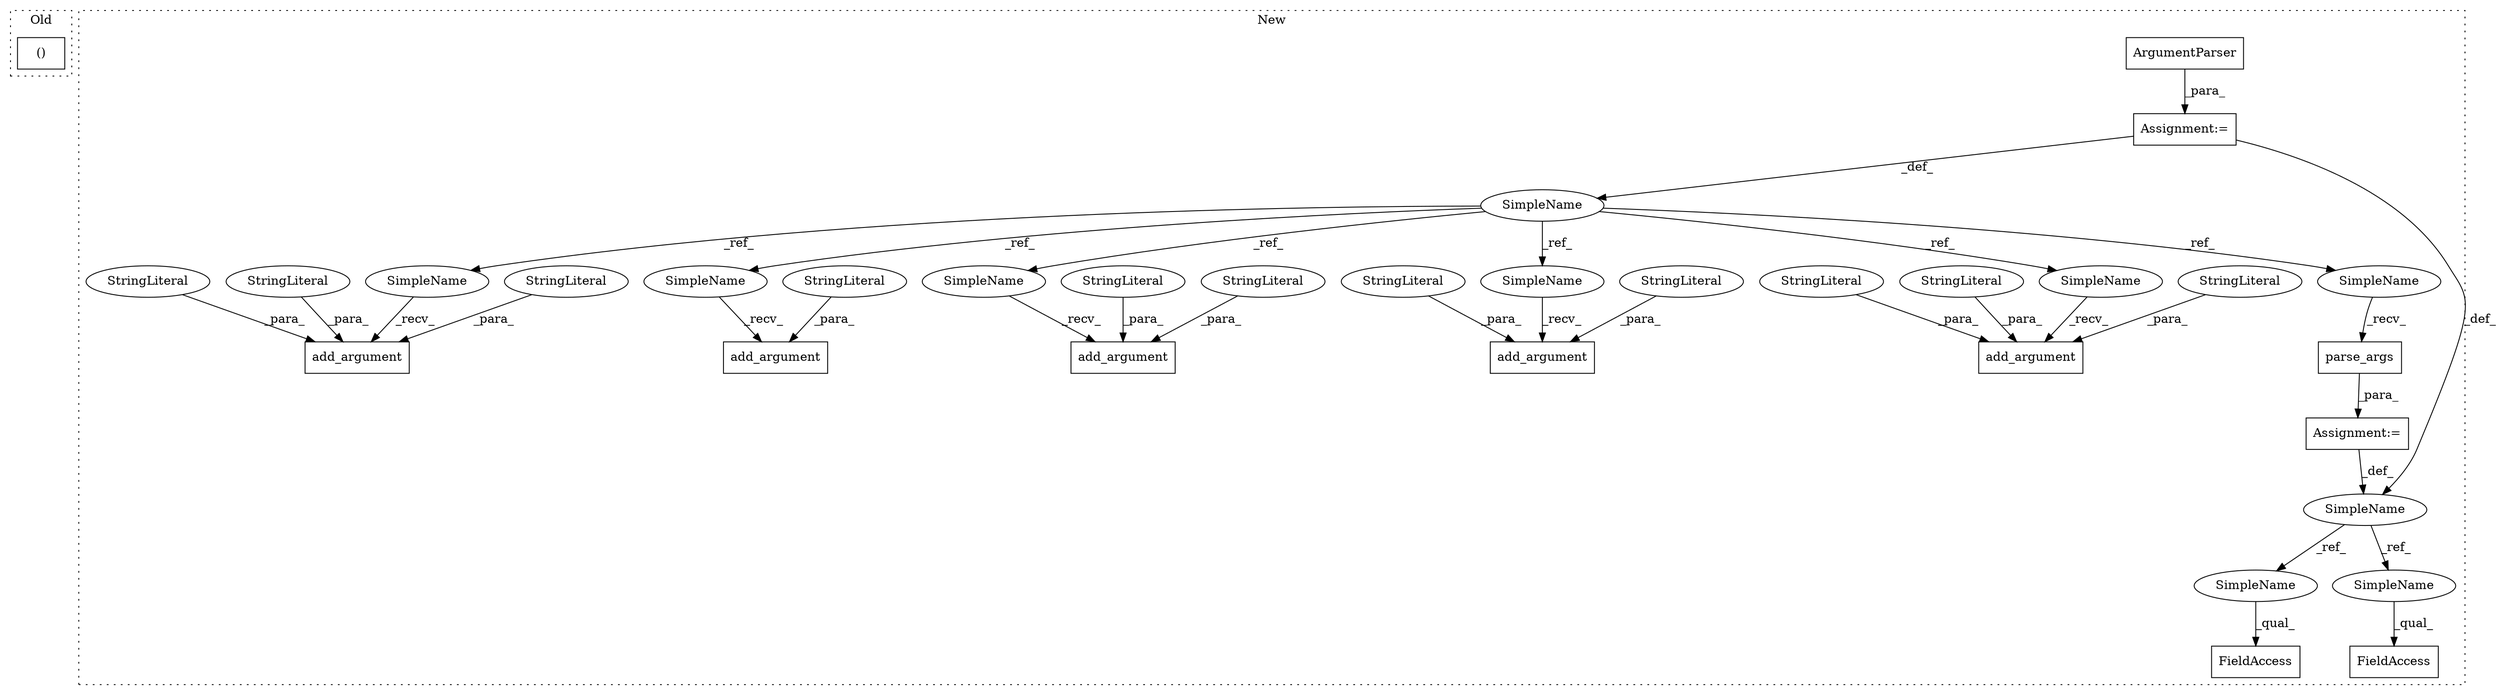 digraph G {
subgraph cluster0 {
1 [label="()" a="106" s="23181" l="68" shape="box"];
label = "Old";
style="dotted";
}
subgraph cluster1 {
2 [label="ArgumentParser" a="32" s="22865,22918" l="15,1" shape="box"];
3 [label="add_argument" a="32" s="23031,23124" l="13,1" shape="box"];
4 [label="StringLiteral" a="45" s="23044" l="4" shape="ellipse"];
5 [label="StringLiteral" a="45" s="23069" l="55" shape="ellipse"];
6 [label="StringLiteral" a="45" s="23049" l="12" shape="ellipse"];
7 [label="Assignment:=" a="7" s="22864" l="1" shape="box"];
8 [label="Assignment:=" a="7" s="23384" l="1" shape="box"];
9 [label="parse_args" a="32" s="23388,23403" l="11,1" shape="box"];
10 [label="FieldAccess" a="22" s="23613" l="13" shape="box"];
11 [label="SimpleName" a="42" s="22862" l="2" shape="ellipse"];
12 [label="add_argument" a="32" s="23293,23373" l="13,1" shape="box"];
13 [label="StringLiteral" a="45" s="23306" l="17" shape="ellipse"];
14 [label="add_argument" a="32" s="23225,23283" l="13,1" shape="box"];
15 [label="StringLiteral" a="45" s="23238" l="15" shape="ellipse"];
16 [label="StringLiteral" a="45" s="23331" l="42" shape="ellipse"];
17 [label="StringLiteral" a="45" s="23261" l="22" shape="ellipse"];
18 [label="SimpleName" a="42" s="23380" l="4" shape="ellipse"];
19 [label="FieldAccess" a="22" s="23663" l="13" shape="box"];
20 [label="add_argument" a="32" s="22928,23021" l="13,1" shape="box"];
21 [label="StringLiteral" a="45" s="22946" l="12" shape="ellipse"];
22 [label="add_argument" a="32" s="23134,23215" l="13,1" shape="box"];
23 [label="StringLiteral" a="45" s="23147" l="16" shape="ellipse"];
24 [label="StringLiteral" a="45" s="22941" l="4" shape="ellipse"];
25 [label="StringLiteral" a="45" s="22966" l="55" shape="ellipse"];
26 [label="SimpleName" a="42" s="23290" l="2" shape="ellipse"];
27 [label="SimpleName" a="42" s="23131" l="2" shape="ellipse"];
28 [label="SimpleName" a="42" s="22925" l="2" shape="ellipse"];
29 [label="SimpleName" a="42" s="23385" l="2" shape="ellipse"];
30 [label="SimpleName" a="42" s="23028" l="2" shape="ellipse"];
31 [label="SimpleName" a="42" s="23222" l="2" shape="ellipse"];
32 [label="SimpleName" a="42" s="23613" l="4" shape="ellipse"];
33 [label="SimpleName" a="42" s="23663" l="4" shape="ellipse"];
label = "New";
style="dotted";
}
2 -> 7 [label="_para_"];
4 -> 3 [label="_para_"];
5 -> 3 [label="_para_"];
6 -> 3 [label="_para_"];
7 -> 11 [label="_def_"];
7 -> 18 [label="_def_"];
8 -> 18 [label="_def_"];
9 -> 8 [label="_para_"];
11 -> 29 [label="_ref_"];
11 -> 26 [label="_ref_"];
11 -> 28 [label="_ref_"];
11 -> 27 [label="_ref_"];
11 -> 31 [label="_ref_"];
11 -> 30 [label="_ref_"];
13 -> 12 [label="_para_"];
15 -> 14 [label="_para_"];
16 -> 12 [label="_para_"];
17 -> 14 [label="_para_"];
18 -> 32 [label="_ref_"];
18 -> 33 [label="_ref_"];
21 -> 20 [label="_para_"];
23 -> 22 [label="_para_"];
24 -> 20 [label="_para_"];
25 -> 20 [label="_para_"];
26 -> 12 [label="_recv_"];
27 -> 22 [label="_recv_"];
28 -> 20 [label="_recv_"];
29 -> 9 [label="_recv_"];
30 -> 3 [label="_recv_"];
31 -> 14 [label="_recv_"];
32 -> 10 [label="_qual_"];
33 -> 19 [label="_qual_"];
}